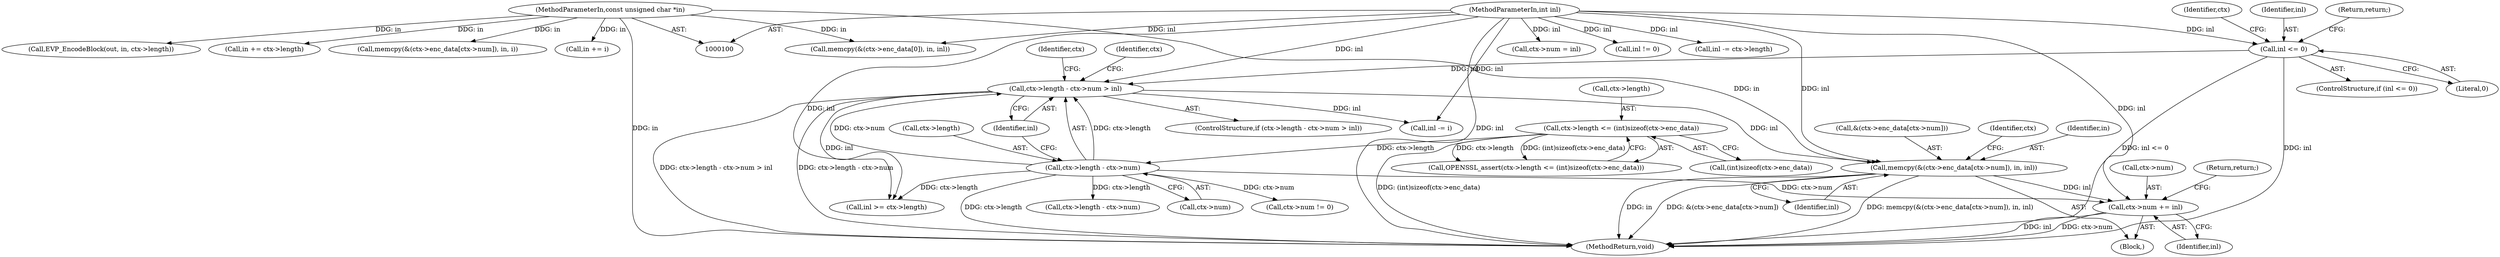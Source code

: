 digraph "0_openssl_5b814481f3573fa9677f3a31ee51322e2a22ee6a@pointer" {
"1000155" [label="(Call,ctx->num += inl)"];
"1000144" [label="(Call,memcpy(&(ctx->enc_data[ctx->num]), in, inl))"];
"1000104" [label="(MethodParameterIn,const unsigned char *in)"];
"1000134" [label="(Call,ctx->length - ctx->num > inl)"];
"1000135" [label="(Call,ctx->length - ctx->num)"];
"1000123" [label="(Call,ctx->length <= (int)sizeof(ctx->enc_data))"];
"1000118" [label="(Call,inl <= 0)"];
"1000105" [label="(MethodParameterIn,int inl)"];
"1000142" [label="(Identifier,inl)"];
"1000117" [label="(ControlStructure,if (inl <= 0))"];
"1000125" [label="(Identifier,ctx)"];
"1000145" [label="(Call,&(ctx->enc_data[ctx->num]))"];
"1000170" [label="(Call,ctx->length - ctx->num)"];
"1000235" [label="(Call,EVP_EncodeBlock(out, in, ctx->length))"];
"1000157" [label="(Identifier,ctx)"];
"1000136" [label="(Call,ctx->length)"];
"1000120" [label="(Literal,0)"];
"1000144" [label="(Call,memcpy(&(ctx->enc_data[ctx->num]), in, inl))"];
"1000127" [label="(Call,(int)sizeof(ctx->enc_data))"];
"1000119" [label="(Identifier,inl)"];
"1000124" [label="(Call,ctx->length)"];
"1000133" [label="(ControlStructure,if (ctx->length - ctx->num > inl))"];
"1000118" [label="(Call,inl <= 0)"];
"1000135" [label="(Call,ctx->length - ctx->num)"];
"1000191" [label="(Call,inl -= i)"];
"1000123" [label="(Call,ctx->length <= (int)sizeof(ctx->enc_data))"];
"1000156" [label="(Call,ctx->num)"];
"1000281" [label="(Call,ctx->num = inl)"];
"1000272" [label="(Call,memcpy(&(ctx->enc_data[0]), in, inl))"];
"1000241" [label="(Call,in += ctx->length)"];
"1000227" [label="(Call,inl >= ctx->length)"];
"1000269" [label="(Call,inl != 0)"];
"1000159" [label="(Identifier,inl)"];
"1000246" [label="(Call,inl -= ctx->length)"];
"1000134" [label="(Call,ctx->length - ctx->num > inl)"];
"1000177" [label="(Call,memcpy(&(ctx->enc_data[ctx->num]), in, i))"];
"1000155" [label="(Call,ctx->num += inl)"];
"1000148" [label="(Identifier,ctx)"];
"1000139" [label="(Call,ctx->num)"];
"1000154" [label="(Identifier,inl)"];
"1000143" [label="(Block,)"];
"1000160" [label="(Return,return;)"];
"1000164" [label="(Identifier,ctx)"];
"1000162" [label="(Call,ctx->num != 0)"];
"1000122" [label="(Call,OPENSSL_assert(ctx->length <= (int)sizeof(ctx->enc_data)))"];
"1000104" [label="(MethodParameterIn,const unsigned char *in)"];
"1000153" [label="(Identifier,in)"];
"1000105" [label="(MethodParameterIn,int inl)"];
"1000121" [label="(Return,return;)"];
"1000188" [label="(Call,in += i)"];
"1000290" [label="(MethodReturn,void)"];
"1000155" -> "1000143"  [label="AST: "];
"1000155" -> "1000159"  [label="CFG: "];
"1000156" -> "1000155"  [label="AST: "];
"1000159" -> "1000155"  [label="AST: "];
"1000160" -> "1000155"  [label="CFG: "];
"1000155" -> "1000290"  [label="DDG: inl"];
"1000155" -> "1000290"  [label="DDG: ctx->num"];
"1000144" -> "1000155"  [label="DDG: inl"];
"1000105" -> "1000155"  [label="DDG: inl"];
"1000135" -> "1000155"  [label="DDG: ctx->num"];
"1000144" -> "1000143"  [label="AST: "];
"1000144" -> "1000154"  [label="CFG: "];
"1000145" -> "1000144"  [label="AST: "];
"1000153" -> "1000144"  [label="AST: "];
"1000154" -> "1000144"  [label="AST: "];
"1000157" -> "1000144"  [label="CFG: "];
"1000144" -> "1000290"  [label="DDG: memcpy(&(ctx->enc_data[ctx->num]), in, inl)"];
"1000144" -> "1000290"  [label="DDG: in"];
"1000144" -> "1000290"  [label="DDG: &(ctx->enc_data[ctx->num])"];
"1000104" -> "1000144"  [label="DDG: in"];
"1000134" -> "1000144"  [label="DDG: inl"];
"1000105" -> "1000144"  [label="DDG: inl"];
"1000104" -> "1000100"  [label="AST: "];
"1000104" -> "1000290"  [label="DDG: in"];
"1000104" -> "1000177"  [label="DDG: in"];
"1000104" -> "1000188"  [label="DDG: in"];
"1000104" -> "1000235"  [label="DDG: in"];
"1000104" -> "1000241"  [label="DDG: in"];
"1000104" -> "1000272"  [label="DDG: in"];
"1000134" -> "1000133"  [label="AST: "];
"1000134" -> "1000142"  [label="CFG: "];
"1000135" -> "1000134"  [label="AST: "];
"1000142" -> "1000134"  [label="AST: "];
"1000148" -> "1000134"  [label="CFG: "];
"1000164" -> "1000134"  [label="CFG: "];
"1000134" -> "1000290"  [label="DDG: ctx->length - ctx->num > inl"];
"1000134" -> "1000290"  [label="DDG: ctx->length - ctx->num"];
"1000135" -> "1000134"  [label="DDG: ctx->length"];
"1000135" -> "1000134"  [label="DDG: ctx->num"];
"1000118" -> "1000134"  [label="DDG: inl"];
"1000105" -> "1000134"  [label="DDG: inl"];
"1000134" -> "1000191"  [label="DDG: inl"];
"1000134" -> "1000227"  [label="DDG: inl"];
"1000135" -> "1000139"  [label="CFG: "];
"1000136" -> "1000135"  [label="AST: "];
"1000139" -> "1000135"  [label="AST: "];
"1000142" -> "1000135"  [label="CFG: "];
"1000135" -> "1000290"  [label="DDG: ctx->length"];
"1000123" -> "1000135"  [label="DDG: ctx->length"];
"1000135" -> "1000162"  [label="DDG: ctx->num"];
"1000135" -> "1000170"  [label="DDG: ctx->length"];
"1000135" -> "1000227"  [label="DDG: ctx->length"];
"1000123" -> "1000122"  [label="AST: "];
"1000123" -> "1000127"  [label="CFG: "];
"1000124" -> "1000123"  [label="AST: "];
"1000127" -> "1000123"  [label="AST: "];
"1000122" -> "1000123"  [label="CFG: "];
"1000123" -> "1000290"  [label="DDG: (int)sizeof(ctx->enc_data)"];
"1000123" -> "1000122"  [label="DDG: ctx->length"];
"1000123" -> "1000122"  [label="DDG: (int)sizeof(ctx->enc_data)"];
"1000118" -> "1000117"  [label="AST: "];
"1000118" -> "1000120"  [label="CFG: "];
"1000119" -> "1000118"  [label="AST: "];
"1000120" -> "1000118"  [label="AST: "];
"1000121" -> "1000118"  [label="CFG: "];
"1000125" -> "1000118"  [label="CFG: "];
"1000118" -> "1000290"  [label="DDG: inl <= 0"];
"1000118" -> "1000290"  [label="DDG: inl"];
"1000105" -> "1000118"  [label="DDG: inl"];
"1000105" -> "1000100"  [label="AST: "];
"1000105" -> "1000290"  [label="DDG: inl"];
"1000105" -> "1000191"  [label="DDG: inl"];
"1000105" -> "1000227"  [label="DDG: inl"];
"1000105" -> "1000246"  [label="DDG: inl"];
"1000105" -> "1000269"  [label="DDG: inl"];
"1000105" -> "1000272"  [label="DDG: inl"];
"1000105" -> "1000281"  [label="DDG: inl"];
}
